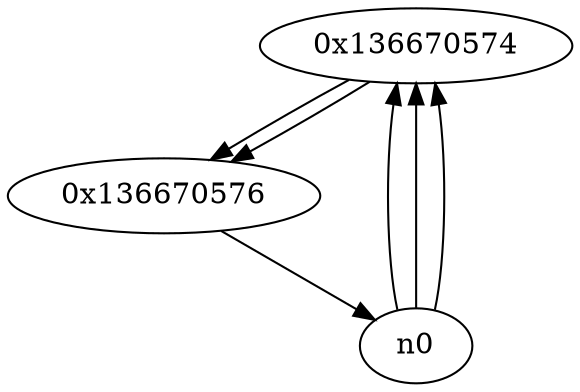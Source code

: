digraph G{
/* nodes */
  n1 [label="0x136670574"]
  n2 [label="0x136670576"]
/* edges */
n1 -> n2;
n0 -> n1;
n0 -> n1;
n0 -> n1;
n2 -> n0;
n1 -> n2;
}
